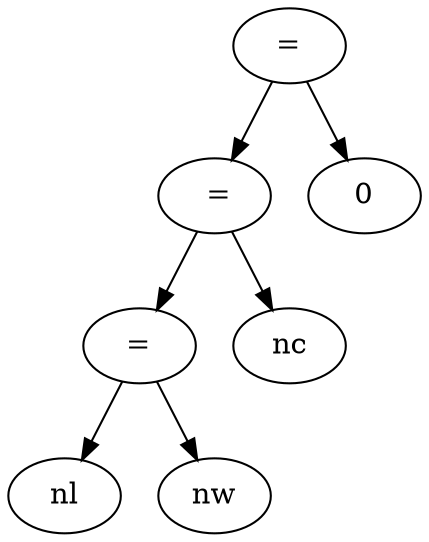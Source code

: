 digraph InicCont{
    "=" -> " =";
    "=" -> "0";
    " =" -> " = ";
    " =" -> nc;
    " = "-> nl;
    " = " -> nw;  
}